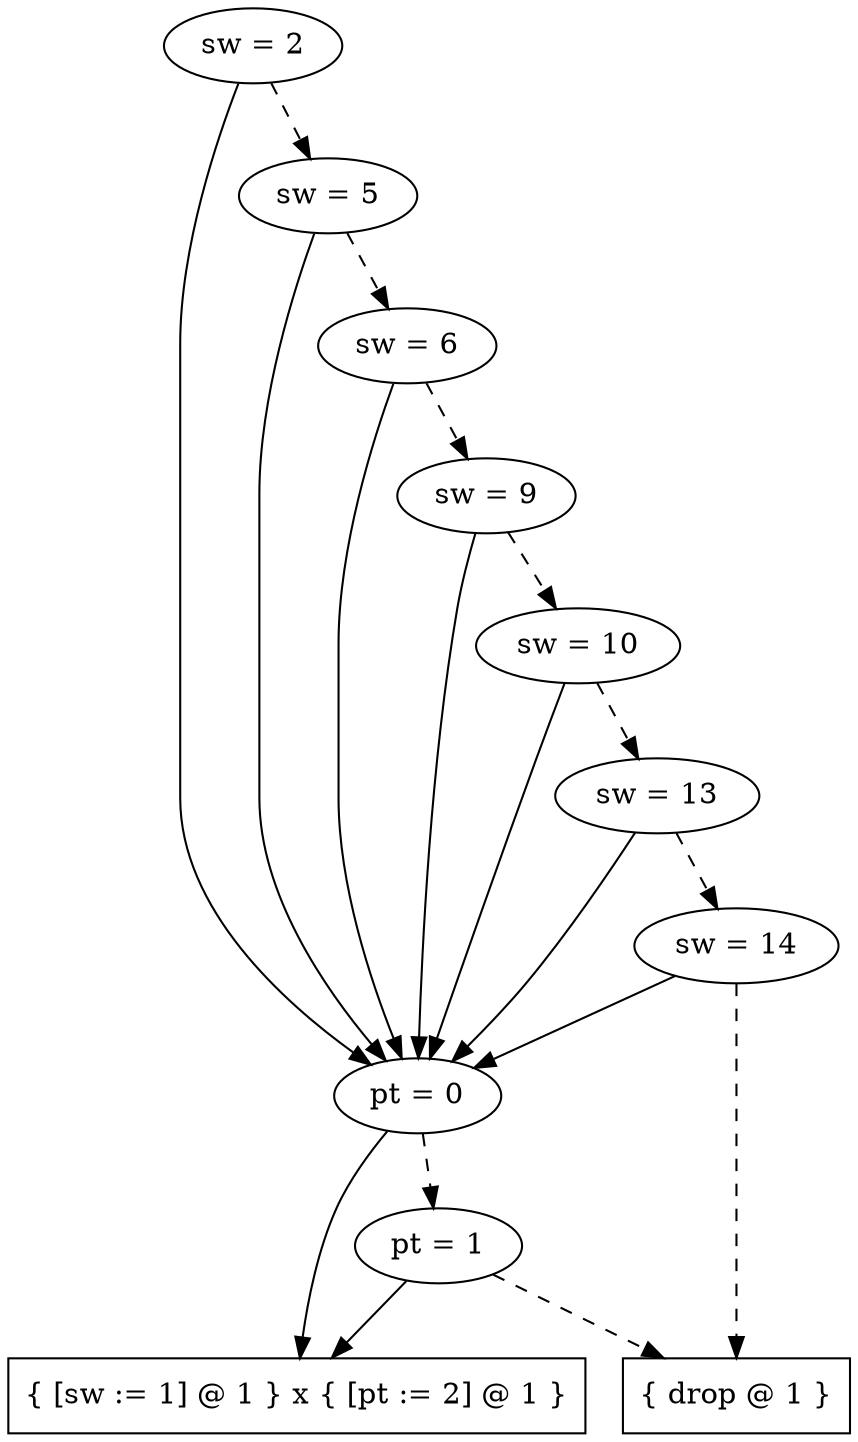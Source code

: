 digraph tdk {
755 [label="sw = 2"];
755 -> 724;
755 -> 753 [style="dashed"];
724 [label="pt = 0"];
724 -> 320;
724 -> 680 [style="dashed"];
320 [shape=box label="{ [sw := 1] @ 1 } x { [pt := 2] @ 1 }"];
680 [label="pt = 1"];
680 -> 320;
680 -> 0 [style="dashed"];
0 [shape=box label="{ drop @ 1 }"];
753 [label="sw = 5"];
753 -> 724;
753 -> 751 [style="dashed"];
751 [label="sw = 6"];
751 -> 724;
751 -> 749 [style="dashed"];
749 [label="sw = 9"];
749 -> 724;
749 -> 747 [style="dashed"];
747 [label="sw = 10"];
747 -> 724;
747 -> 745 [style="dashed"];
745 [label="sw = 13"];
745 -> 724;
745 -> 743 [style="dashed"];
743 [label="sw = 14"];
743 -> 724;
743 -> 0 [style="dashed"];
{rank=same; 747 ;}
{rank=same; 680 ;}
{rank=same; 753 ;}
{rank=same; 749 ;}
{rank=same; 755 ;}
{rank=same; 743 ;}
{rank=same; 745 ;}
{rank=same; 751 ;}
{rank=same; 724 ;}
}
